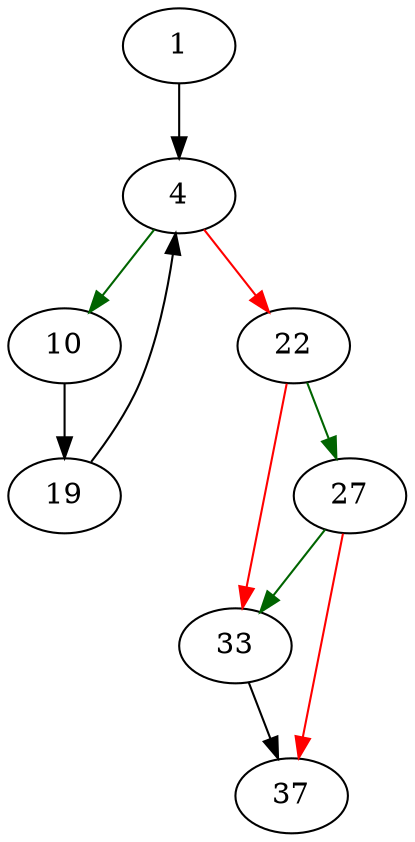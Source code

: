 strict digraph "releaseAllSavepoints" {
	// Node definitions.
	1 [entry=true];
	4;
	10;
	22;
	19;
	27;
	33;
	37;

	// Edge definitions.
	1 -> 4;
	4 -> 10 [
		color=darkgreen
		cond=true
	];
	4 -> 22 [
		color=red
		cond=false
	];
	10 -> 19;
	22 -> 27 [
		color=darkgreen
		cond=true
	];
	22 -> 33 [
		color=red
		cond=false
	];
	19 -> 4;
	27 -> 33 [
		color=darkgreen
		cond=true
	];
	27 -> 37 [
		color=red
		cond=false
	];
	33 -> 37;
}